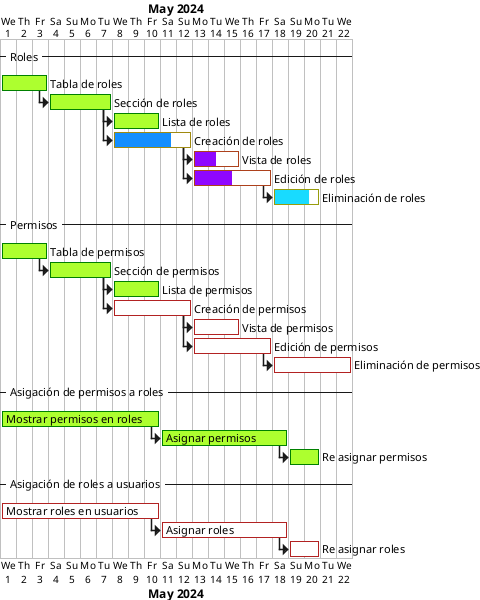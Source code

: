 @startgantt "May - 2024"

project starts the 2024/05/01

<style>
ganttDiagram {
    task {
        BackGroundColor GreenYellow
        LineColor Green
        unstarted {
            BackGroundColor Fuchsia
            LineColor FireBrick
        }
    }
}
</style>

-- Roles --
[Tabla de roles] as [table_role] requires 3 days
[Sección de roles] as [role] requires 4 days

[role] starts at [table_role]'s end

[Lista de roles] as [list_role] requires 3 days
[Creación de roles] as [create_role] requires 5 days
[Vista de roles] as [view_role] requires 3 days
[Edición de roles] as [edit_role] requires 5 days
[Eliminación de roles] as [delete_role] requires 3 days

[list_role] starts at [role]'s end
[create_role] starts at [role]'s end
[view_role] starts at [create_role]'s end
[edit_role] starts at [create_role]'s end
[delete_role] starts at [edit_role]'s end

[role] is 100% complete
[table_role] is 100% complete
[list_role] is 100% complete
[create_role] is 75% complete
[view_role] is 50% complete
[edit_role] is 50% complete
[delete_role] is 80% complete

-- Permisos --
[Tabla de permisos] as [table_permission] requires 3 days
[Sección de permisos] as [permission] requires 4 days

[permission] starts at [table_permission]'s end

[Lista de permisos] as [list_permission] requires 3 days
[Creación de permisos] as [create_permission] requires 5 days
[Vista de permisos] as [view_permission] requires 3 days
[Edición de permisos] as [edit_permission] requires 5 days
[Eliminación de permisos] as [delete_permission] requires 5 days

[list_permission] starts at [permission]'s end
[create_permission] starts at [permission]'s end
[view_permission] starts at [create_permission]'s end
[edit_permission] starts at [create_permission]'s end
[delete_permission] starts at [edit_permission]'s end

[permission] is 100% complete
[table_permission] is 100% complete
[list_permission] is 100% complete
[create_permission] is 0% complete
[view_permission] is 0% complete
[edit_permission] is 0% complete
[delete_permission] is 0% complete

-- Asigación de permisos a roles --
[Mostrar permisos en roles] as [show_permission_role] requires 10 days
[Asignar permisos] as [assign_permission_role] requires 8 days
[Re asignar permisos] as [re_assign_permission_role] requires 2 days

[assign_permission_role] starts at [show_permission_role]'s end
[re_assign_permission_role] starts at [assign_permission_role]'s end

[show_permission_role] is 100% complete
[assign_permission_role] is 100% complete
[re_assign_permission_role] is 100% complete

-- Asigación de roles a usuarios --
[Mostrar roles en usuarios] as [show_role_user] requires 10 days
[Asignar roles] as [assign_role_user] requires 8 days
[Re asignar roles] as [re_assign_role_user] requires 2 days

[assign_role_user] starts at [show_role_user]'s end
[re_assign_role_user] starts at [assign_role_user]'s end

[show_role_user] is 0% complete
[assign_role_user] is 0% complete
[re_assign_role_user] is 0% complete

@endgantt